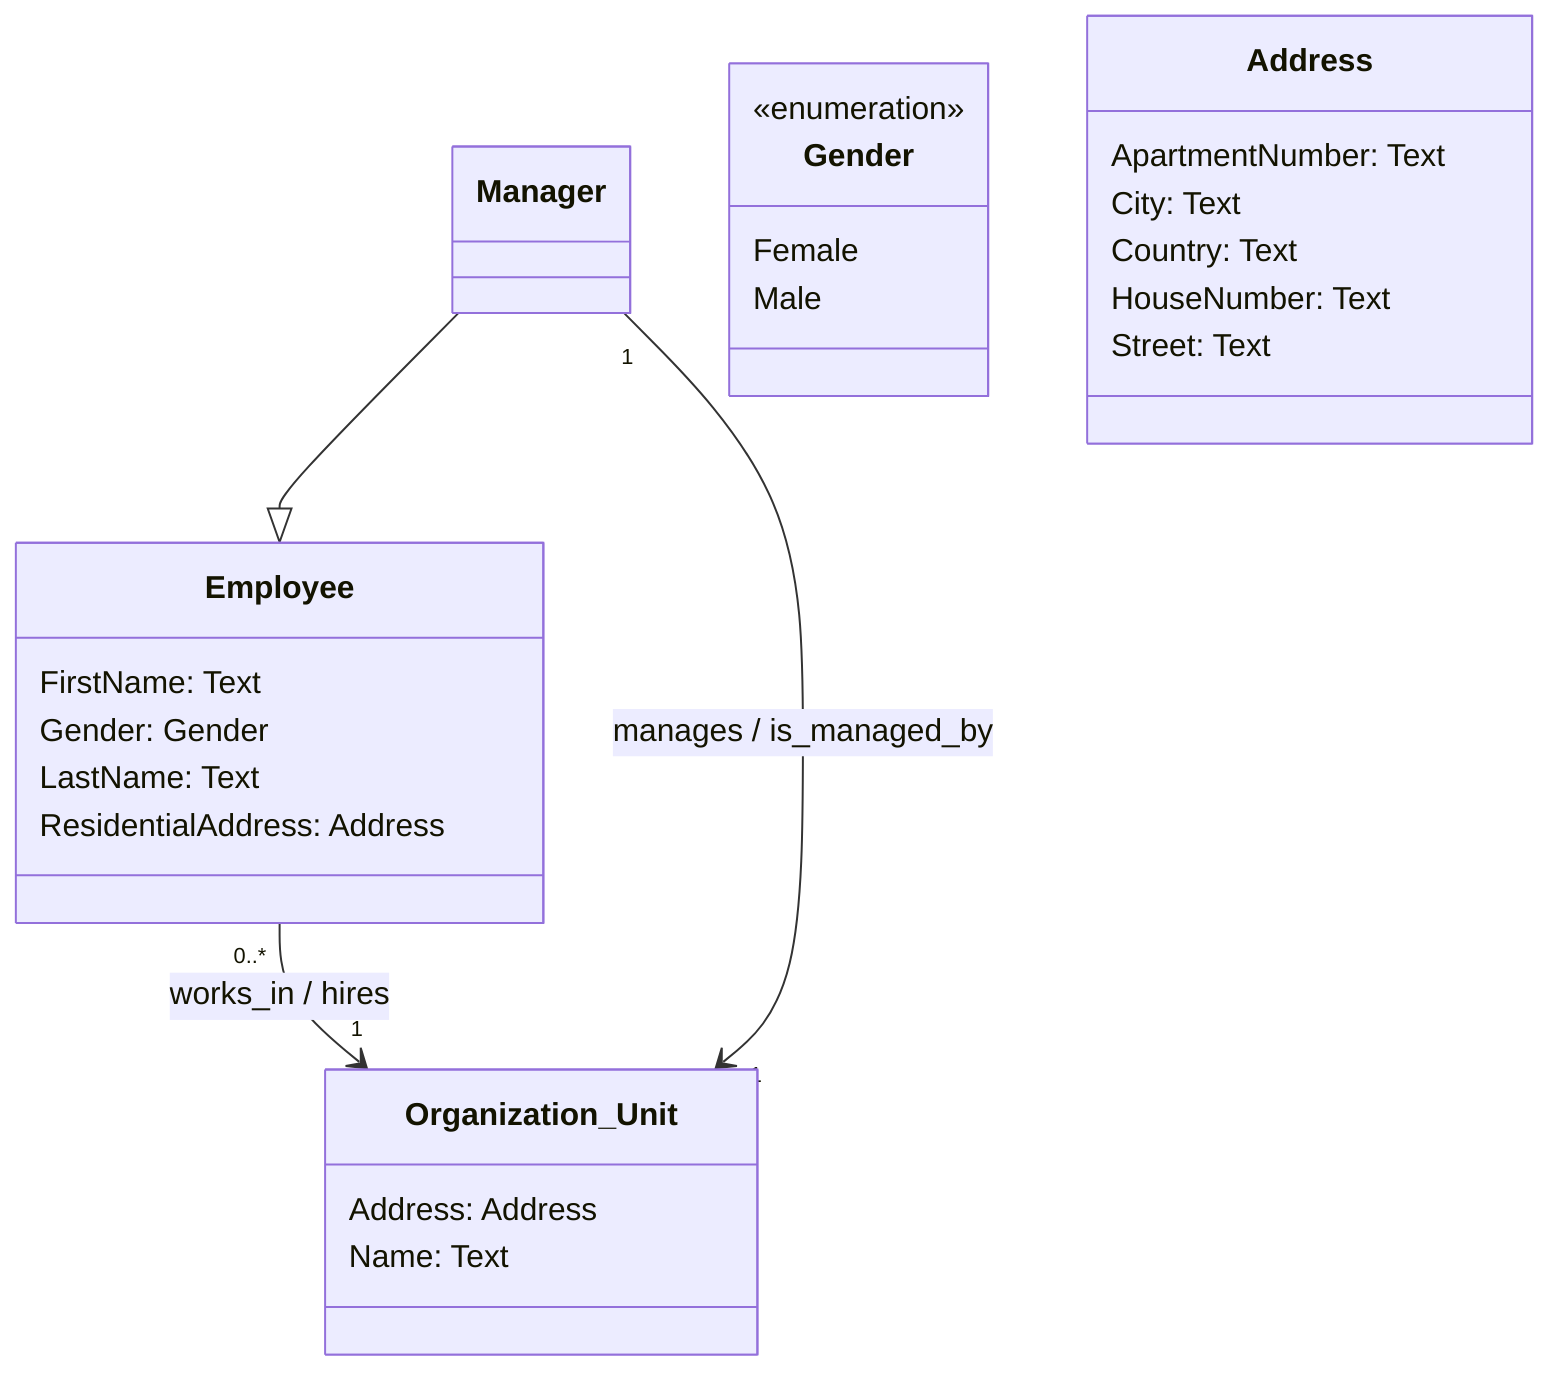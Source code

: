 classDiagram

class Employee {
    FirstName: Text
    Gender: Gender
    LastName: Text
    ResidentialAddress: Address
}

class Manager

class Organization_Unit {
    Address: Address
    Name: Text
}

class Gender {
<<enumeration>>
    Female
    Male
}

class Address {
    ApartmentNumber: Text
    City: Text
    Country: Text
    HouseNumber: Text
    Street: Text
}

Employee "0..*" --> "1" Organization_Unit : works_in / hires 
Manager --|> Employee 
Manager "1" --> "1" Organization_Unit : manages / is_managed_by
